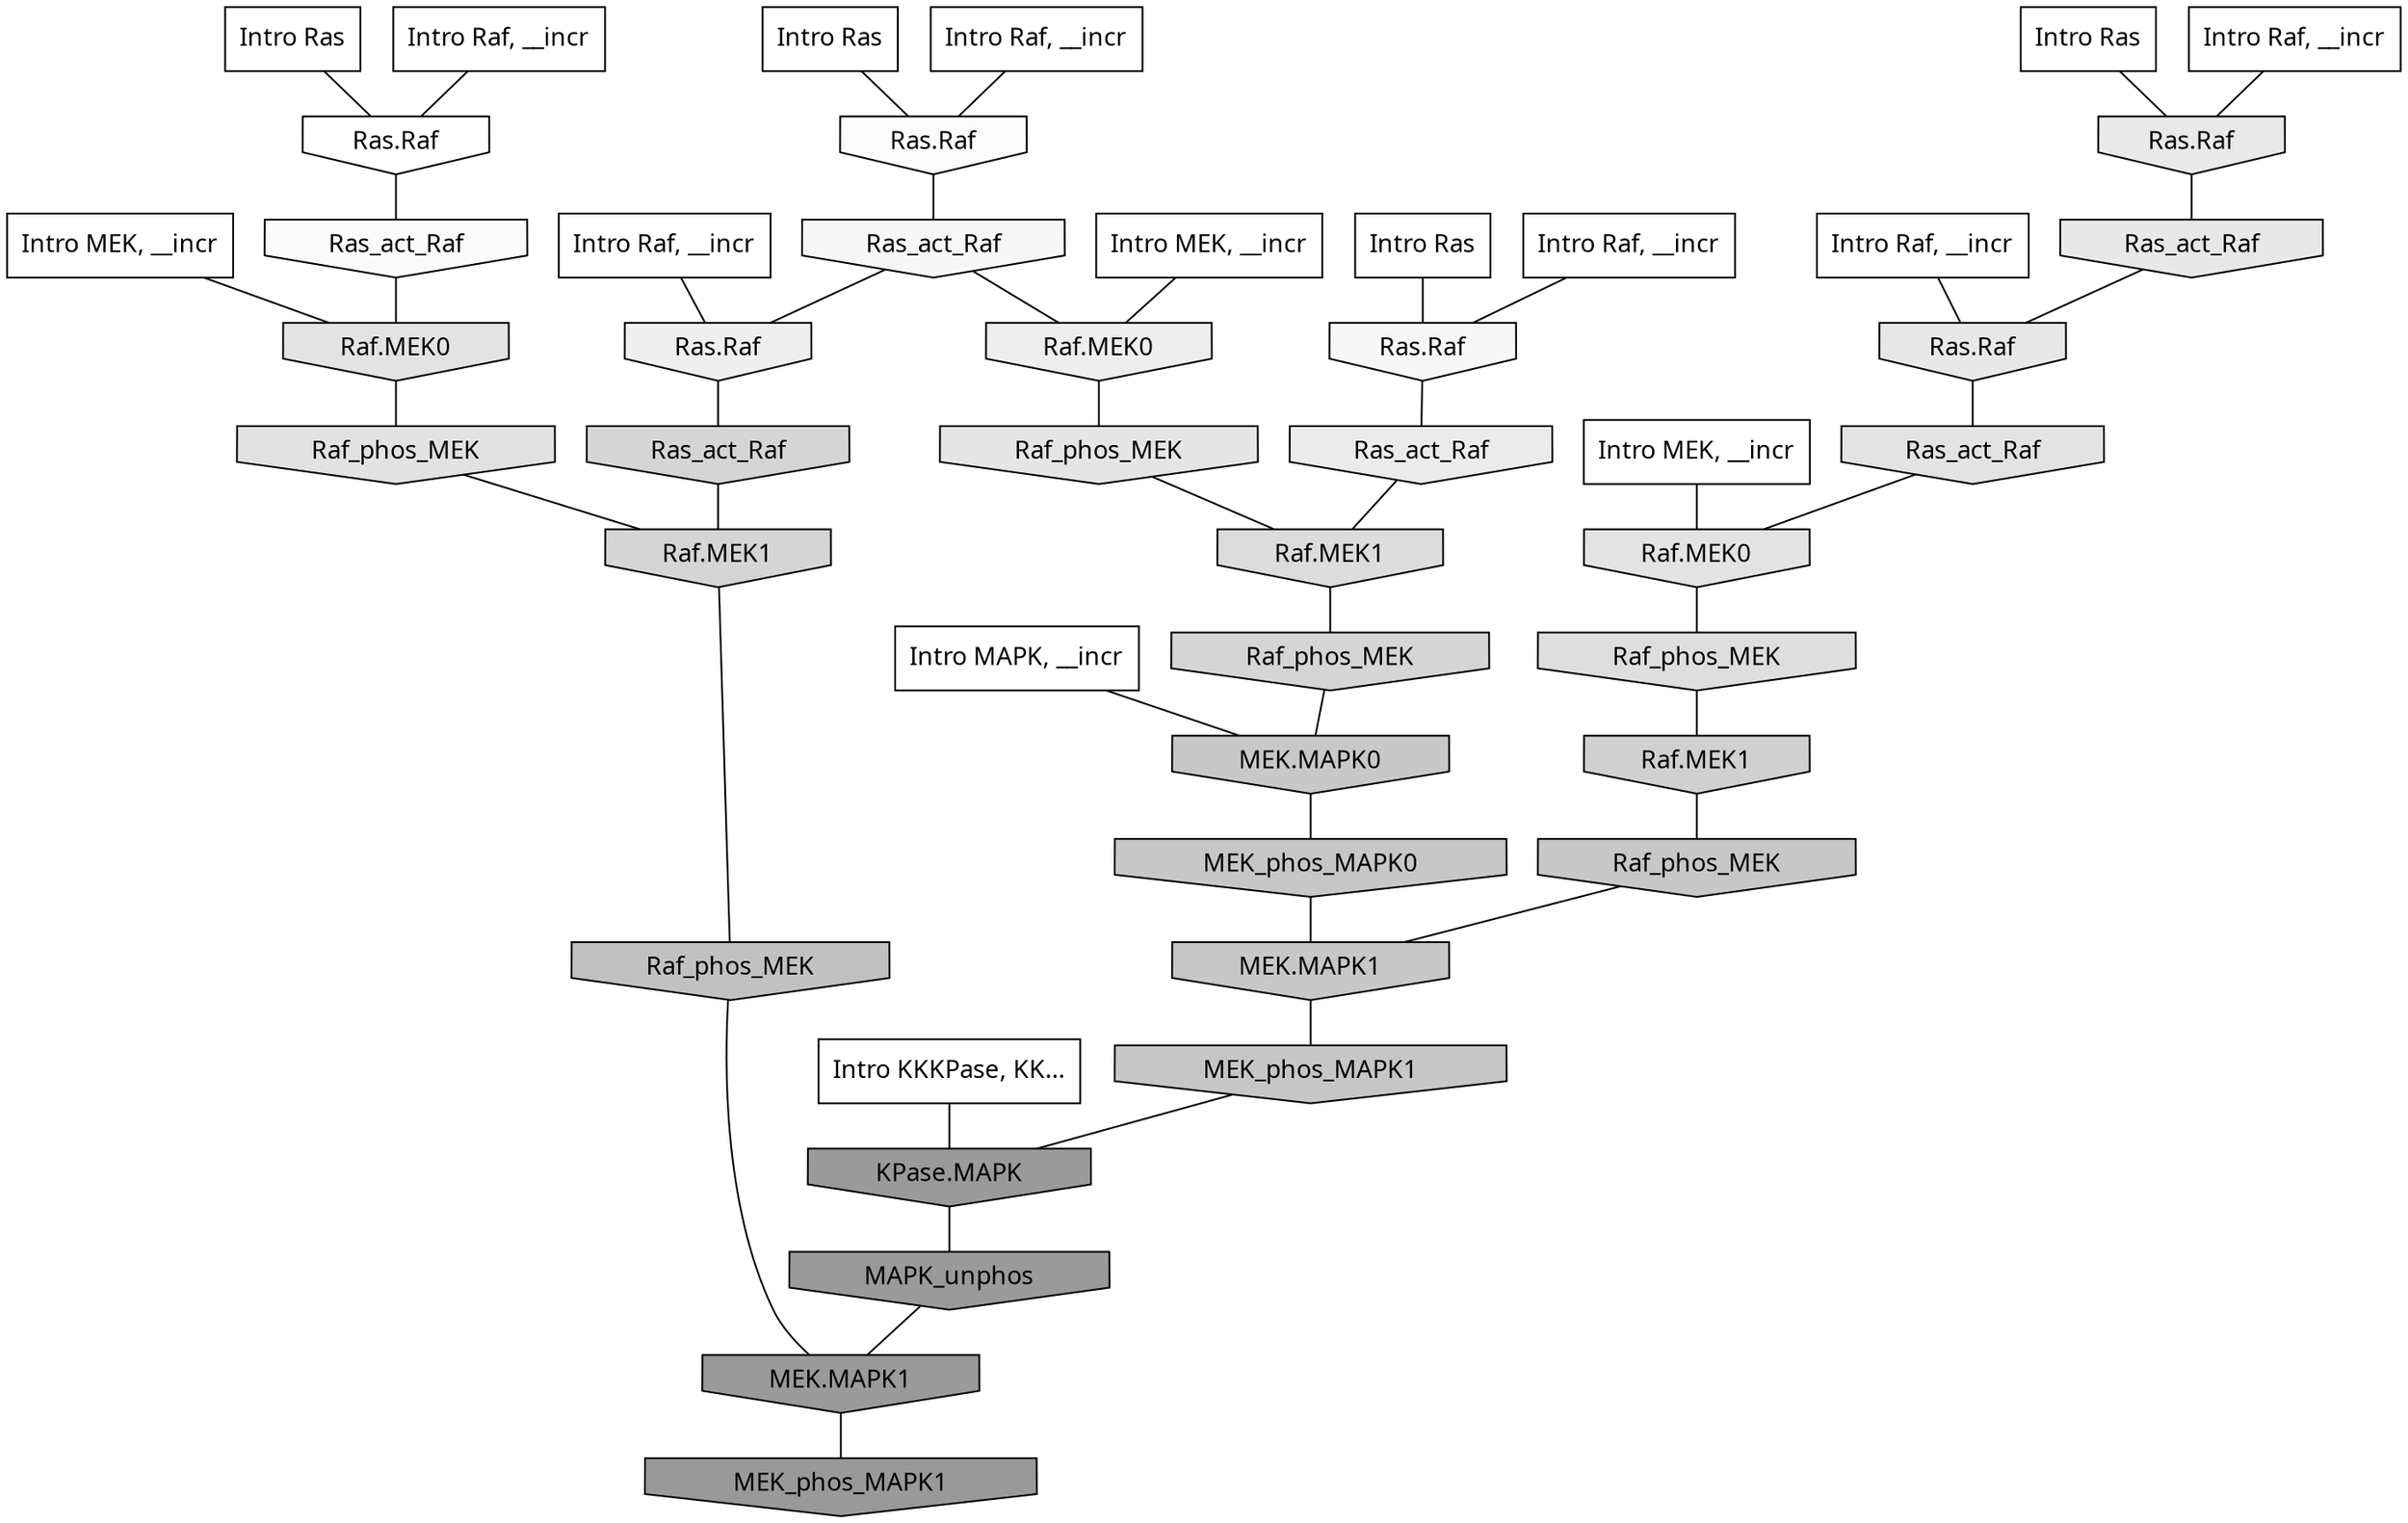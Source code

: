 digraph G{
  rankdir="TB";
  ranksep=0.30;
  node [fontname="CMU Serif"];
  edge [fontname="CMU Serif"];
  
  3 [label="Intro Ras", shape=rectangle, style=filled, fillcolor="0.000 0.000 1.000"]
  
  37 [label="Intro Ras", shape=rectangle, style=filled, fillcolor="0.000 0.000 1.000"]
  
  62 [label="Intro Ras", shape=rectangle, style=filled, fillcolor="0.000 0.000 1.000"]
  
  73 [label="Intro Ras", shape=rectangle, style=filled, fillcolor="0.000 0.000 1.000"]
  
  267 [label="Intro Raf, __incr", shape=rectangle, style=filled, fillcolor="0.000 0.000 1.000"]
  
  364 [label="Intro Raf, __incr", shape=rectangle, style=filled, fillcolor="0.000 0.000 1.000"]
  
  495 [label="Intro Raf, __incr", shape=rectangle, style=filled, fillcolor="0.000 0.000 1.000"]
  
  600 [label="Intro Raf, __incr", shape=rectangle, style=filled, fillcolor="0.000 0.000 1.000"]
  
  632 [label="Intro Raf, __incr", shape=rectangle, style=filled, fillcolor="0.000 0.000 1.000"]
  
  961 [label="Intro Raf, __incr", shape=rectangle, style=filled, fillcolor="0.000 0.000 1.000"]
  
  1123 [label="Intro MEK, __incr", shape=rectangle, style=filled, fillcolor="0.000 0.000 1.000"]
  
  1600 [label="Intro MEK, __incr", shape=rectangle, style=filled, fillcolor="0.000 0.000 1.000"]
  
  1862 [label="Intro MEK, __incr", shape=rectangle, style=filled, fillcolor="0.000 0.000 1.000"]
  
  2741 [label="Intro MAPK, __incr", shape=rectangle, style=filled, fillcolor="0.000 0.000 1.000"]
  
  3156 [label="Intro KKKPase, KK...", shape=rectangle, style=filled, fillcolor="0.000 0.000 1.000"]
  
  3245 [label="Ras.Raf", shape=invhouse, style=filled, fillcolor="0.000 0.000 1.000"]
  
  3498 [label="Ras.Raf", shape=invhouse, style=filled, fillcolor="0.000 0.000 0.981"]
  
  3524 [label="Ras_act_Raf", shape=invhouse, style=filled, fillcolor="0.000 0.000 0.978"]
  
  3649 [label="Ras_act_Raf", shape=invhouse, style=filled, fillcolor="0.000 0.000 0.968"]
  
  3656 [label="Ras.Raf", shape=invhouse, style=filled, fillcolor="0.000 0.000 0.968"]
  
  4410 [label="Ras.Raf", shape=invhouse, style=filled, fillcolor="0.000 0.000 0.934"]
  
  4430 [label="Raf.MEK0", shape=invhouse, style=filled, fillcolor="0.000 0.000 0.932"]
  
  4745 [label="Ras_act_Raf", shape=invhouse, style=filled, fillcolor="0.000 0.000 0.920"]
  
  4907 [label="Ras.Raf", shape=invhouse, style=filled, fillcolor="0.000 0.000 0.913"]
  
  5018 [label="Ras_act_Raf", shape=invhouse, style=filled, fillcolor="0.000 0.000 0.909"]
  
  5023 [label="Ras.Raf", shape=invhouse, style=filled, fillcolor="0.000 0.000 0.909"]
  
  5309 [label="Raf_phos_MEK", shape=invhouse, style=filled, fillcolor="0.000 0.000 0.898"]
  
  5531 [label="Ras_act_Raf", shape=invhouse, style=filled, fillcolor="0.000 0.000 0.889"]
  
  5533 [label="Raf.MEK0", shape=invhouse, style=filled, fillcolor="0.000 0.000 0.889"]
  
  5546 [label="Raf.MEK0", shape=invhouse, style=filled, fillcolor="0.000 0.000 0.888"]
  
  5608 [label="Raf_phos_MEK", shape=invhouse, style=filled, fillcolor="0.000 0.000 0.886"]
  
  6152 [label="Raf_phos_MEK", shape=invhouse, style=filled, fillcolor="0.000 0.000 0.868"]
  
  6362 [label="Raf.MEK1", shape=invhouse, style=filled, fillcolor="0.000 0.000 0.862"]
  
  7564 [label="Ras_act_Raf", shape=invhouse, style=filled, fillcolor="0.000 0.000 0.835"]
  
  7566 [label="Raf.MEK1", shape=invhouse, style=filled, fillcolor="0.000 0.000 0.835"]
  
  7640 [label="Raf_phos_MEK", shape=invhouse, style=filled, fillcolor="0.000 0.000 0.833"]
  
  8669 [label="Raf.MEK1", shape=invhouse, style=filled, fillcolor="0.000 0.000 0.813"]
  
  10705 [label="MEK.MAPK0", shape=invhouse, style=filled, fillcolor="0.000 0.000 0.782"]
  
  10846 [label="MEK_phos_MAPK0", shape=invhouse, style=filled, fillcolor="0.000 0.000 0.780"]
  
  11013 [label="Raf_phos_MEK", shape=invhouse, style=filled, fillcolor="0.000 0.000 0.778"]
  
  11015 [label="MEK.MAPK1", shape=invhouse, style=filled, fillcolor="0.000 0.000 0.778"]
  
  11371 [label="MEK_phos_MAPK1", shape=invhouse, style=filled, fillcolor="0.000 0.000 0.774"]
  
  13108 [label="Raf_phos_MEK", shape=invhouse, style=filled, fillcolor="0.000 0.000 0.755"]
  
  20591 [label="KPase.MAPK", shape=invhouse, style=filled, fillcolor="0.000 0.000 0.604"]
  
  20617 [label="MAPK_unphos", shape=invhouse, style=filled, fillcolor="0.000 0.000 0.602"]
  
  20618 [label="MEK.MAPK1", shape=invhouse, style=filled, fillcolor="0.000 0.000 0.602"]
  
  20675 [label="MEK_phos_MAPK1", shape=invhouse, style=filled, fillcolor="0.000 0.000 0.600"]
  
  
  20618 -> 20675 [dir=none, color="0.000 0.000 0.000"] 
  20617 -> 20618 [dir=none, color="0.000 0.000 0.000"] 
  20591 -> 20617 [dir=none, color="0.000 0.000 0.000"] 
  13108 -> 20618 [dir=none, color="0.000 0.000 0.000"] 
  11371 -> 20591 [dir=none, color="0.000 0.000 0.000"] 
  11015 -> 11371 [dir=none, color="0.000 0.000 0.000"] 
  11013 -> 11015 [dir=none, color="0.000 0.000 0.000"] 
  10846 -> 11015 [dir=none, color="0.000 0.000 0.000"] 
  10705 -> 10846 [dir=none, color="0.000 0.000 0.000"] 
  8669 -> 11013 [dir=none, color="0.000 0.000 0.000"] 
  7640 -> 10705 [dir=none, color="0.000 0.000 0.000"] 
  7566 -> 13108 [dir=none, color="0.000 0.000 0.000"] 
  7564 -> 7566 [dir=none, color="0.000 0.000 0.000"] 
  6362 -> 7640 [dir=none, color="0.000 0.000 0.000"] 
  6152 -> 8669 [dir=none, color="0.000 0.000 0.000"] 
  5608 -> 7566 [dir=none, color="0.000 0.000 0.000"] 
  5546 -> 5608 [dir=none, color="0.000 0.000 0.000"] 
  5533 -> 6152 [dir=none, color="0.000 0.000 0.000"] 
  5531 -> 5533 [dir=none, color="0.000 0.000 0.000"] 
  5309 -> 6362 [dir=none, color="0.000 0.000 0.000"] 
  5023 -> 5531 [dir=none, color="0.000 0.000 0.000"] 
  5018 -> 5023 [dir=none, color="0.000 0.000 0.000"] 
  4907 -> 5018 [dir=none, color="0.000 0.000 0.000"] 
  4745 -> 6362 [dir=none, color="0.000 0.000 0.000"] 
  4430 -> 5309 [dir=none, color="0.000 0.000 0.000"] 
  4410 -> 7564 [dir=none, color="0.000 0.000 0.000"] 
  3656 -> 4745 [dir=none, color="0.000 0.000 0.000"] 
  3649 -> 4410 [dir=none, color="0.000 0.000 0.000"] 
  3649 -> 4430 [dir=none, color="0.000 0.000 0.000"] 
  3524 -> 5546 [dir=none, color="0.000 0.000 0.000"] 
  3498 -> 3649 [dir=none, color="0.000 0.000 0.000"] 
  3245 -> 3524 [dir=none, color="0.000 0.000 0.000"] 
  3156 -> 20591 [dir=none, color="0.000 0.000 0.000"] 
  2741 -> 10705 [dir=none, color="0.000 0.000 0.000"] 
  1862 -> 4430 [dir=none, color="0.000 0.000 0.000"] 
  1600 -> 5546 [dir=none, color="0.000 0.000 0.000"] 
  1123 -> 5533 [dir=none, color="0.000 0.000 0.000"] 
  961 -> 4410 [dir=none, color="0.000 0.000 0.000"] 
  632 -> 3498 [dir=none, color="0.000 0.000 0.000"] 
  600 -> 4907 [dir=none, color="0.000 0.000 0.000"] 
  495 -> 3245 [dir=none, color="0.000 0.000 0.000"] 
  364 -> 5023 [dir=none, color="0.000 0.000 0.000"] 
  267 -> 3656 [dir=none, color="0.000 0.000 0.000"] 
  73 -> 3656 [dir=none, color="0.000 0.000 0.000"] 
  62 -> 3245 [dir=none, color="0.000 0.000 0.000"] 
  37 -> 3498 [dir=none, color="0.000 0.000 0.000"] 
  3 -> 4907 [dir=none, color="0.000 0.000 0.000"] 
  
  }
